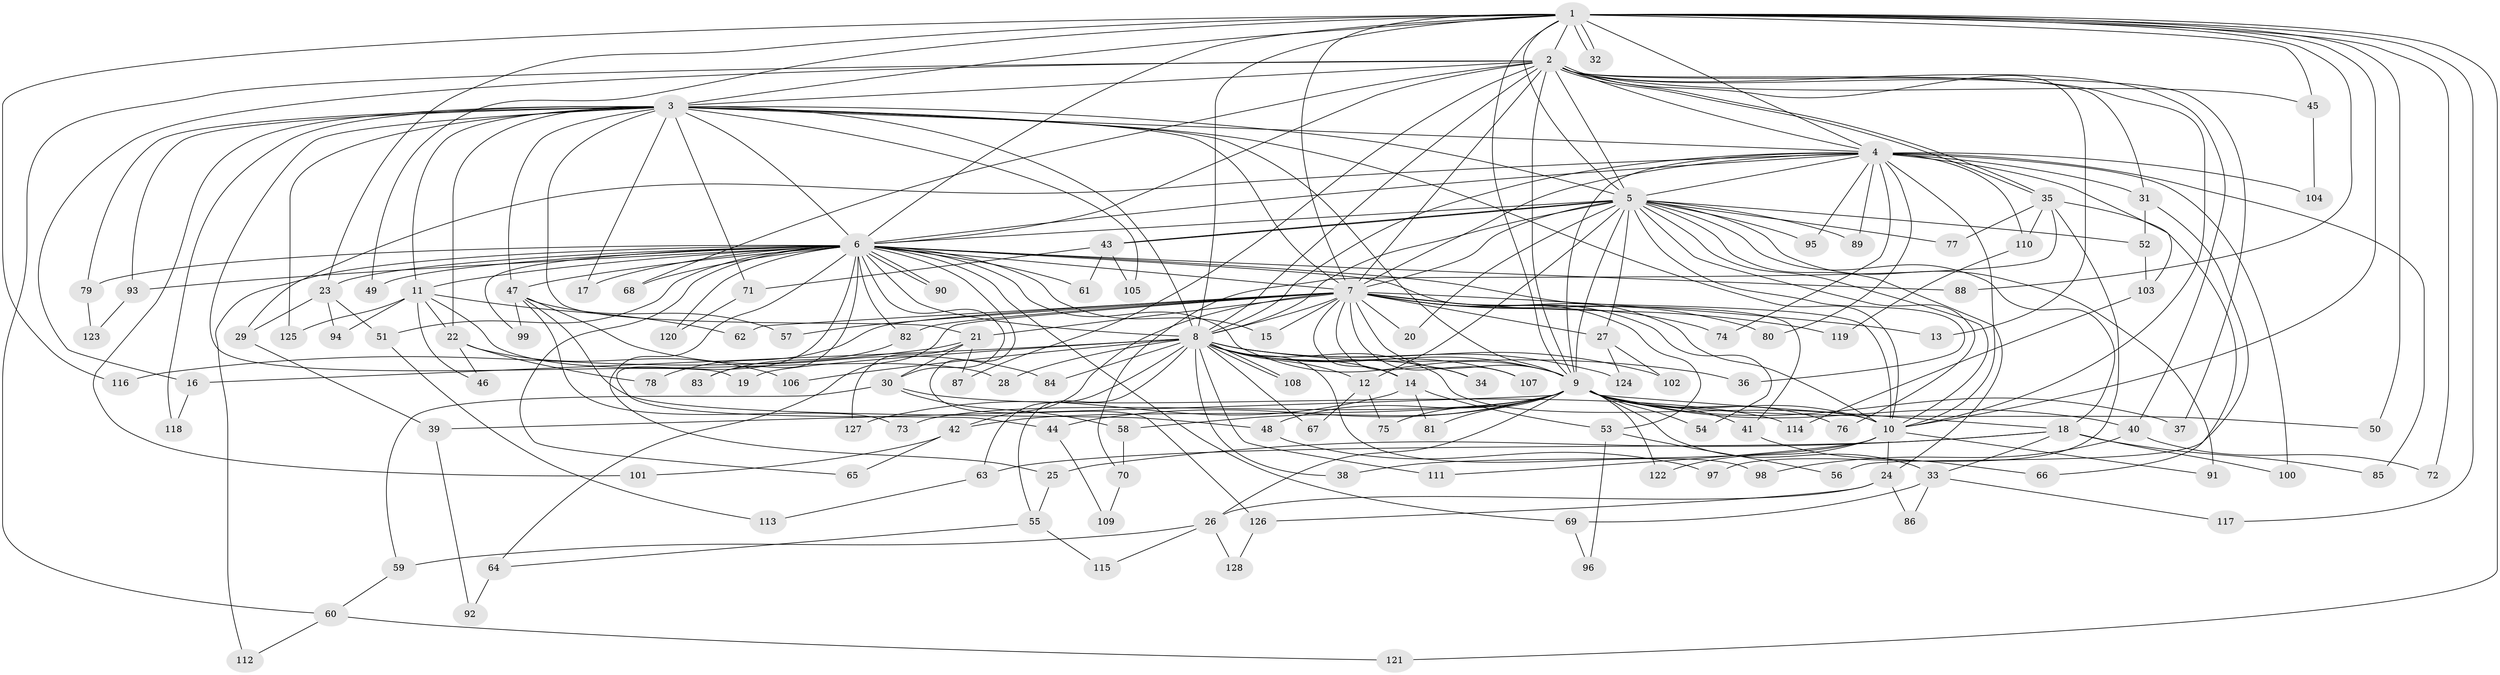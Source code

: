 // Generated by graph-tools (version 1.1) at 2025/01/03/09/25 03:01:16]
// undirected, 128 vertices, 281 edges
graph export_dot {
graph [start="1"]
  node [color=gray90,style=filled];
  1;
  2;
  3;
  4;
  5;
  6;
  7;
  8;
  9;
  10;
  11;
  12;
  13;
  14;
  15;
  16;
  17;
  18;
  19;
  20;
  21;
  22;
  23;
  24;
  25;
  26;
  27;
  28;
  29;
  30;
  31;
  32;
  33;
  34;
  35;
  36;
  37;
  38;
  39;
  40;
  41;
  42;
  43;
  44;
  45;
  46;
  47;
  48;
  49;
  50;
  51;
  52;
  53;
  54;
  55;
  56;
  57;
  58;
  59;
  60;
  61;
  62;
  63;
  64;
  65;
  66;
  67;
  68;
  69;
  70;
  71;
  72;
  73;
  74;
  75;
  76;
  77;
  78;
  79;
  80;
  81;
  82;
  83;
  84;
  85;
  86;
  87;
  88;
  89;
  90;
  91;
  92;
  93;
  94;
  95;
  96;
  97;
  98;
  99;
  100;
  101;
  102;
  103;
  104;
  105;
  106;
  107;
  108;
  109;
  110;
  111;
  112;
  113;
  114;
  115;
  116;
  117;
  118;
  119;
  120;
  121;
  122;
  123;
  124;
  125;
  126;
  127;
  128;
  1 -- 2;
  1 -- 3;
  1 -- 4;
  1 -- 5;
  1 -- 6;
  1 -- 7;
  1 -- 8;
  1 -- 9;
  1 -- 10;
  1 -- 23;
  1 -- 32;
  1 -- 32;
  1 -- 45;
  1 -- 49;
  1 -- 50;
  1 -- 72;
  1 -- 88;
  1 -- 116;
  1 -- 117;
  1 -- 121;
  2 -- 3;
  2 -- 4;
  2 -- 5;
  2 -- 6;
  2 -- 7;
  2 -- 8;
  2 -- 9;
  2 -- 10;
  2 -- 13;
  2 -- 16;
  2 -- 31;
  2 -- 35;
  2 -- 35;
  2 -- 37;
  2 -- 40;
  2 -- 45;
  2 -- 60;
  2 -- 68;
  2 -- 87;
  3 -- 4;
  3 -- 5;
  3 -- 6;
  3 -- 7;
  3 -- 8;
  3 -- 9;
  3 -- 10;
  3 -- 11;
  3 -- 17;
  3 -- 19;
  3 -- 21;
  3 -- 22;
  3 -- 47;
  3 -- 71;
  3 -- 79;
  3 -- 93;
  3 -- 101;
  3 -- 105;
  3 -- 118;
  3 -- 125;
  4 -- 5;
  4 -- 6;
  4 -- 7;
  4 -- 8;
  4 -- 9;
  4 -- 10;
  4 -- 29;
  4 -- 31;
  4 -- 74;
  4 -- 80;
  4 -- 85;
  4 -- 89;
  4 -- 95;
  4 -- 100;
  4 -- 103;
  4 -- 104;
  4 -- 110;
  5 -- 6;
  5 -- 7;
  5 -- 8;
  5 -- 9;
  5 -- 10;
  5 -- 12;
  5 -- 18;
  5 -- 20;
  5 -- 24;
  5 -- 27;
  5 -- 36;
  5 -- 43;
  5 -- 43;
  5 -- 52;
  5 -- 76;
  5 -- 77;
  5 -- 89;
  5 -- 91;
  5 -- 95;
  6 -- 7;
  6 -- 8;
  6 -- 9;
  6 -- 10;
  6 -- 11;
  6 -- 15;
  6 -- 17;
  6 -- 23;
  6 -- 25;
  6 -- 30;
  6 -- 41;
  6 -- 44;
  6 -- 47;
  6 -- 49;
  6 -- 51;
  6 -- 61;
  6 -- 65;
  6 -- 68;
  6 -- 69;
  6 -- 79;
  6 -- 82;
  6 -- 83;
  6 -- 88;
  6 -- 90;
  6 -- 90;
  6 -- 93;
  6 -- 99;
  6 -- 112;
  6 -- 120;
  6 -- 126;
  7 -- 8;
  7 -- 9;
  7 -- 10;
  7 -- 13;
  7 -- 14;
  7 -- 15;
  7 -- 20;
  7 -- 21;
  7 -- 27;
  7 -- 34;
  7 -- 42;
  7 -- 53;
  7 -- 54;
  7 -- 57;
  7 -- 62;
  7 -- 64;
  7 -- 74;
  7 -- 78;
  7 -- 80;
  7 -- 82;
  7 -- 107;
  7 -- 119;
  8 -- 9;
  8 -- 10;
  8 -- 12;
  8 -- 14;
  8 -- 16;
  8 -- 19;
  8 -- 28;
  8 -- 34;
  8 -- 36;
  8 -- 38;
  8 -- 55;
  8 -- 63;
  8 -- 67;
  8 -- 84;
  8 -- 98;
  8 -- 102;
  8 -- 106;
  8 -- 107;
  8 -- 108;
  8 -- 108;
  8 -- 111;
  8 -- 124;
  9 -- 10;
  9 -- 18;
  9 -- 26;
  9 -- 33;
  9 -- 37;
  9 -- 39;
  9 -- 40;
  9 -- 41;
  9 -- 42;
  9 -- 44;
  9 -- 48;
  9 -- 50;
  9 -- 54;
  9 -- 58;
  9 -- 73;
  9 -- 75;
  9 -- 76;
  9 -- 81;
  9 -- 122;
  10 -- 24;
  10 -- 38;
  10 -- 91;
  10 -- 111;
  10 -- 122;
  11 -- 22;
  11 -- 28;
  11 -- 46;
  11 -- 62;
  11 -- 94;
  11 -- 125;
  12 -- 67;
  12 -- 75;
  14 -- 53;
  14 -- 81;
  14 -- 127;
  16 -- 118;
  18 -- 25;
  18 -- 33;
  18 -- 63;
  18 -- 85;
  18 -- 100;
  21 -- 30;
  21 -- 87;
  21 -- 116;
  21 -- 127;
  22 -- 46;
  22 -- 78;
  22 -- 106;
  23 -- 29;
  23 -- 51;
  23 -- 94;
  24 -- 26;
  24 -- 86;
  24 -- 126;
  25 -- 55;
  26 -- 59;
  26 -- 115;
  26 -- 128;
  27 -- 102;
  27 -- 124;
  29 -- 39;
  30 -- 58;
  30 -- 59;
  30 -- 114;
  31 -- 52;
  31 -- 56;
  33 -- 69;
  33 -- 86;
  33 -- 117;
  35 -- 66;
  35 -- 70;
  35 -- 77;
  35 -- 97;
  35 -- 110;
  39 -- 92;
  40 -- 72;
  40 -- 98;
  41 -- 66;
  42 -- 65;
  42 -- 101;
  43 -- 61;
  43 -- 71;
  43 -- 105;
  44 -- 109;
  45 -- 104;
  47 -- 48;
  47 -- 57;
  47 -- 73;
  47 -- 84;
  47 -- 99;
  48 -- 97;
  51 -- 113;
  52 -- 103;
  53 -- 56;
  53 -- 96;
  55 -- 64;
  55 -- 115;
  58 -- 70;
  59 -- 60;
  60 -- 112;
  60 -- 121;
  63 -- 113;
  64 -- 92;
  69 -- 96;
  70 -- 109;
  71 -- 120;
  79 -- 123;
  82 -- 83;
  93 -- 123;
  103 -- 114;
  110 -- 119;
  126 -- 128;
}

